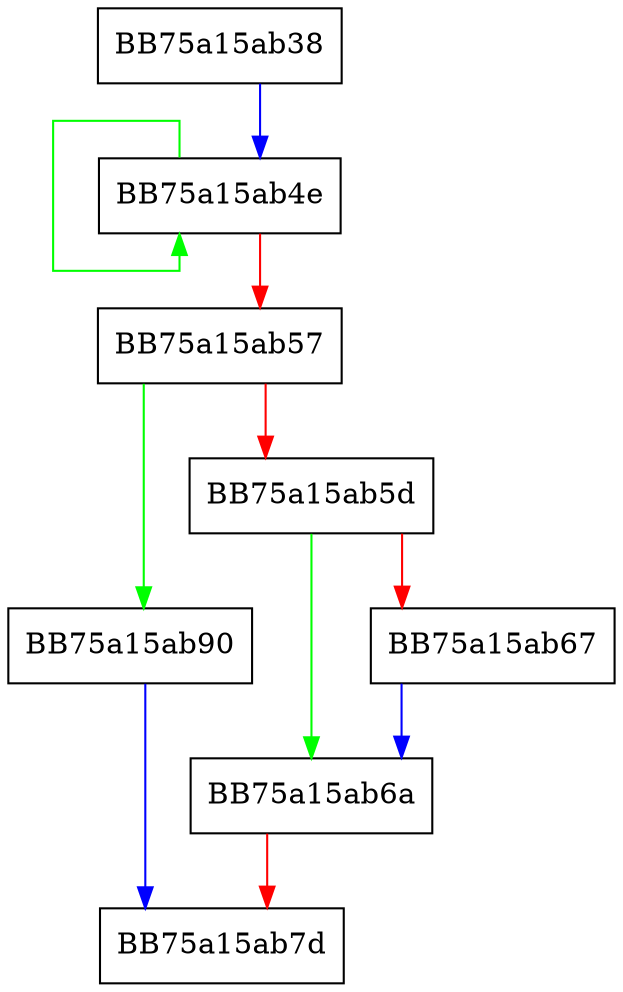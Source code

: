 digraph assign {
  node [shape="box"];
  graph [splines=ortho];
  BB75a15ab38 -> BB75a15ab4e [color="blue"];
  BB75a15ab4e -> BB75a15ab4e [color="green"];
  BB75a15ab4e -> BB75a15ab57 [color="red"];
  BB75a15ab57 -> BB75a15ab90 [color="green"];
  BB75a15ab57 -> BB75a15ab5d [color="red"];
  BB75a15ab5d -> BB75a15ab6a [color="green"];
  BB75a15ab5d -> BB75a15ab67 [color="red"];
  BB75a15ab67 -> BB75a15ab6a [color="blue"];
  BB75a15ab6a -> BB75a15ab7d [color="red"];
  BB75a15ab90 -> BB75a15ab7d [color="blue"];
}